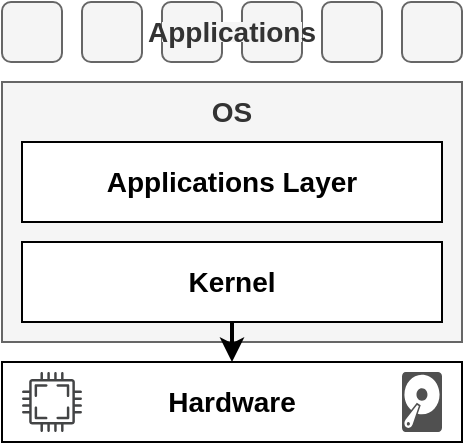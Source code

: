 <mxfile>
    <diagram id="HBi9bD4YTZKXvteS3C3Y" name="Page-1">
        <mxGraphModel dx="774" dy="909" grid="1" gridSize="10" guides="1" tooltips="1" connect="1" arrows="1" fold="1" page="1" pageScale="1" pageWidth="850" pageHeight="1100" math="0" shadow="0">
            <root>
                <mxCell id="0"/>
                <mxCell id="1" parent="0"/>
                <mxCell id="2" value="OS" style="rounded=0;whiteSpace=wrap;html=1;horizontal=1;verticalAlign=top;fontSize=14;fontStyle=1;fillColor=#f5f5f5;fontColor=#333333;strokeColor=#666666;" parent="1" vertex="1">
                    <mxGeometry x="40" y="40" width="230" height="130" as="geometry"/>
                </mxCell>
                <mxCell id="15" style="edgeStyle=none;html=1;strokeWidth=2;" parent="1" source="11" target="12" edge="1">
                    <mxGeometry relative="1" as="geometry"/>
                </mxCell>
                <mxCell id="11" value="Kernel" style="rounded=0;whiteSpace=wrap;html=1;horizontal=1;verticalAlign=middle;fontSize=14;fontStyle=1" parent="1" vertex="1">
                    <mxGeometry x="50" y="120" width="210" height="40" as="geometry"/>
                </mxCell>
                <mxCell id="12" value="Hardware" style="rounded=0;whiteSpace=wrap;html=1;horizontal=1;verticalAlign=middle;fontSize=14;fontStyle=1" parent="1" vertex="1">
                    <mxGeometry x="40" y="180" width="230" height="40" as="geometry"/>
                </mxCell>
                <mxCell id="16" value="" style="sketch=0;pointerEvents=1;shadow=0;dashed=0;html=1;strokeColor=none;fillColor=#434445;aspect=fixed;labelPosition=center;verticalLabelPosition=bottom;verticalAlign=top;align=center;outlineConnect=0;shape=mxgraph.vvd.cpu;" parent="1" vertex="1">
                    <mxGeometry x="50" y="185" width="30" height="30" as="geometry"/>
                </mxCell>
                <mxCell id="17" value="" style="sketch=0;pointerEvents=1;shadow=0;dashed=0;html=1;strokeColor=none;fillColor=#505050;labelPosition=center;verticalLabelPosition=bottom;verticalAlign=top;outlineConnect=0;align=center;shape=mxgraph.office.devices.hard_disk;" parent="1" vertex="1">
                    <mxGeometry x="240" y="185" width="20" height="30" as="geometry"/>
                </mxCell>
                <mxCell id="18" value="" style="rounded=1;whiteSpace=wrap;html=1;horizontal=1;verticalAlign=middle;fontSize=14;fontStyle=1;fillColor=#f5f5f5;fontColor=#333333;strokeColor=#666666;" vertex="1" parent="1">
                    <mxGeometry x="40" width="30" height="30" as="geometry"/>
                </mxCell>
                <mxCell id="19" value="" style="rounded=1;whiteSpace=wrap;html=1;horizontal=1;verticalAlign=middle;fontSize=14;fontStyle=1;fillColor=#f5f5f5;fontColor=#333333;strokeColor=#666666;" vertex="1" parent="1">
                    <mxGeometry x="120" width="30" height="30" as="geometry"/>
                </mxCell>
                <mxCell id="20" value="" style="rounded=1;whiteSpace=wrap;html=1;horizontal=1;verticalAlign=middle;fontSize=14;fontStyle=1;fillColor=#f5f5f5;fontColor=#333333;strokeColor=#666666;" vertex="1" parent="1">
                    <mxGeometry x="160" width="30" height="30" as="geometry"/>
                </mxCell>
                <mxCell id="21" value="" style="rounded=1;whiteSpace=wrap;html=1;horizontal=1;verticalAlign=middle;fontSize=14;fontStyle=1;fillColor=#f5f5f5;fontColor=#333333;strokeColor=#666666;" vertex="1" parent="1">
                    <mxGeometry x="200" width="30" height="30" as="geometry"/>
                </mxCell>
                <mxCell id="22" value="" style="rounded=1;whiteSpace=wrap;html=1;horizontal=1;verticalAlign=middle;fontSize=14;fontStyle=1;fillColor=#f5f5f5;fontColor=#333333;strokeColor=#666666;" vertex="1" parent="1">
                    <mxGeometry x="240" width="30" height="30" as="geometry"/>
                </mxCell>
                <mxCell id="23" value="" style="rounded=1;whiteSpace=wrap;html=1;horizontal=1;verticalAlign=middle;fontSize=14;fontStyle=1;fillColor=#f5f5f5;fontColor=#333333;strokeColor=#666666;" vertex="1" parent="1">
                    <mxGeometry x="80" width="30" height="30" as="geometry"/>
                </mxCell>
                <mxCell id="24" value="Applications Layer" style="rounded=0;whiteSpace=wrap;html=1;horizontal=1;verticalAlign=middle;fontSize=14;fontStyle=1" vertex="1" parent="1">
                    <mxGeometry x="50" y="70" width="210" height="40" as="geometry"/>
                </mxCell>
                <mxCell id="8" value="Applications" style="rounded=0;whiteSpace=wrap;html=1;horizontal=1;verticalAlign=middle;fontSize=14;fontStyle=1;strokeColor=none;fillColor=#f5f5f5;fontColor=#333333;" parent="1" vertex="1">
                    <mxGeometry x="120" y="10" width="70" height="10" as="geometry"/>
                </mxCell>
            </root>
        </mxGraphModel>
    </diagram>
</mxfile>
